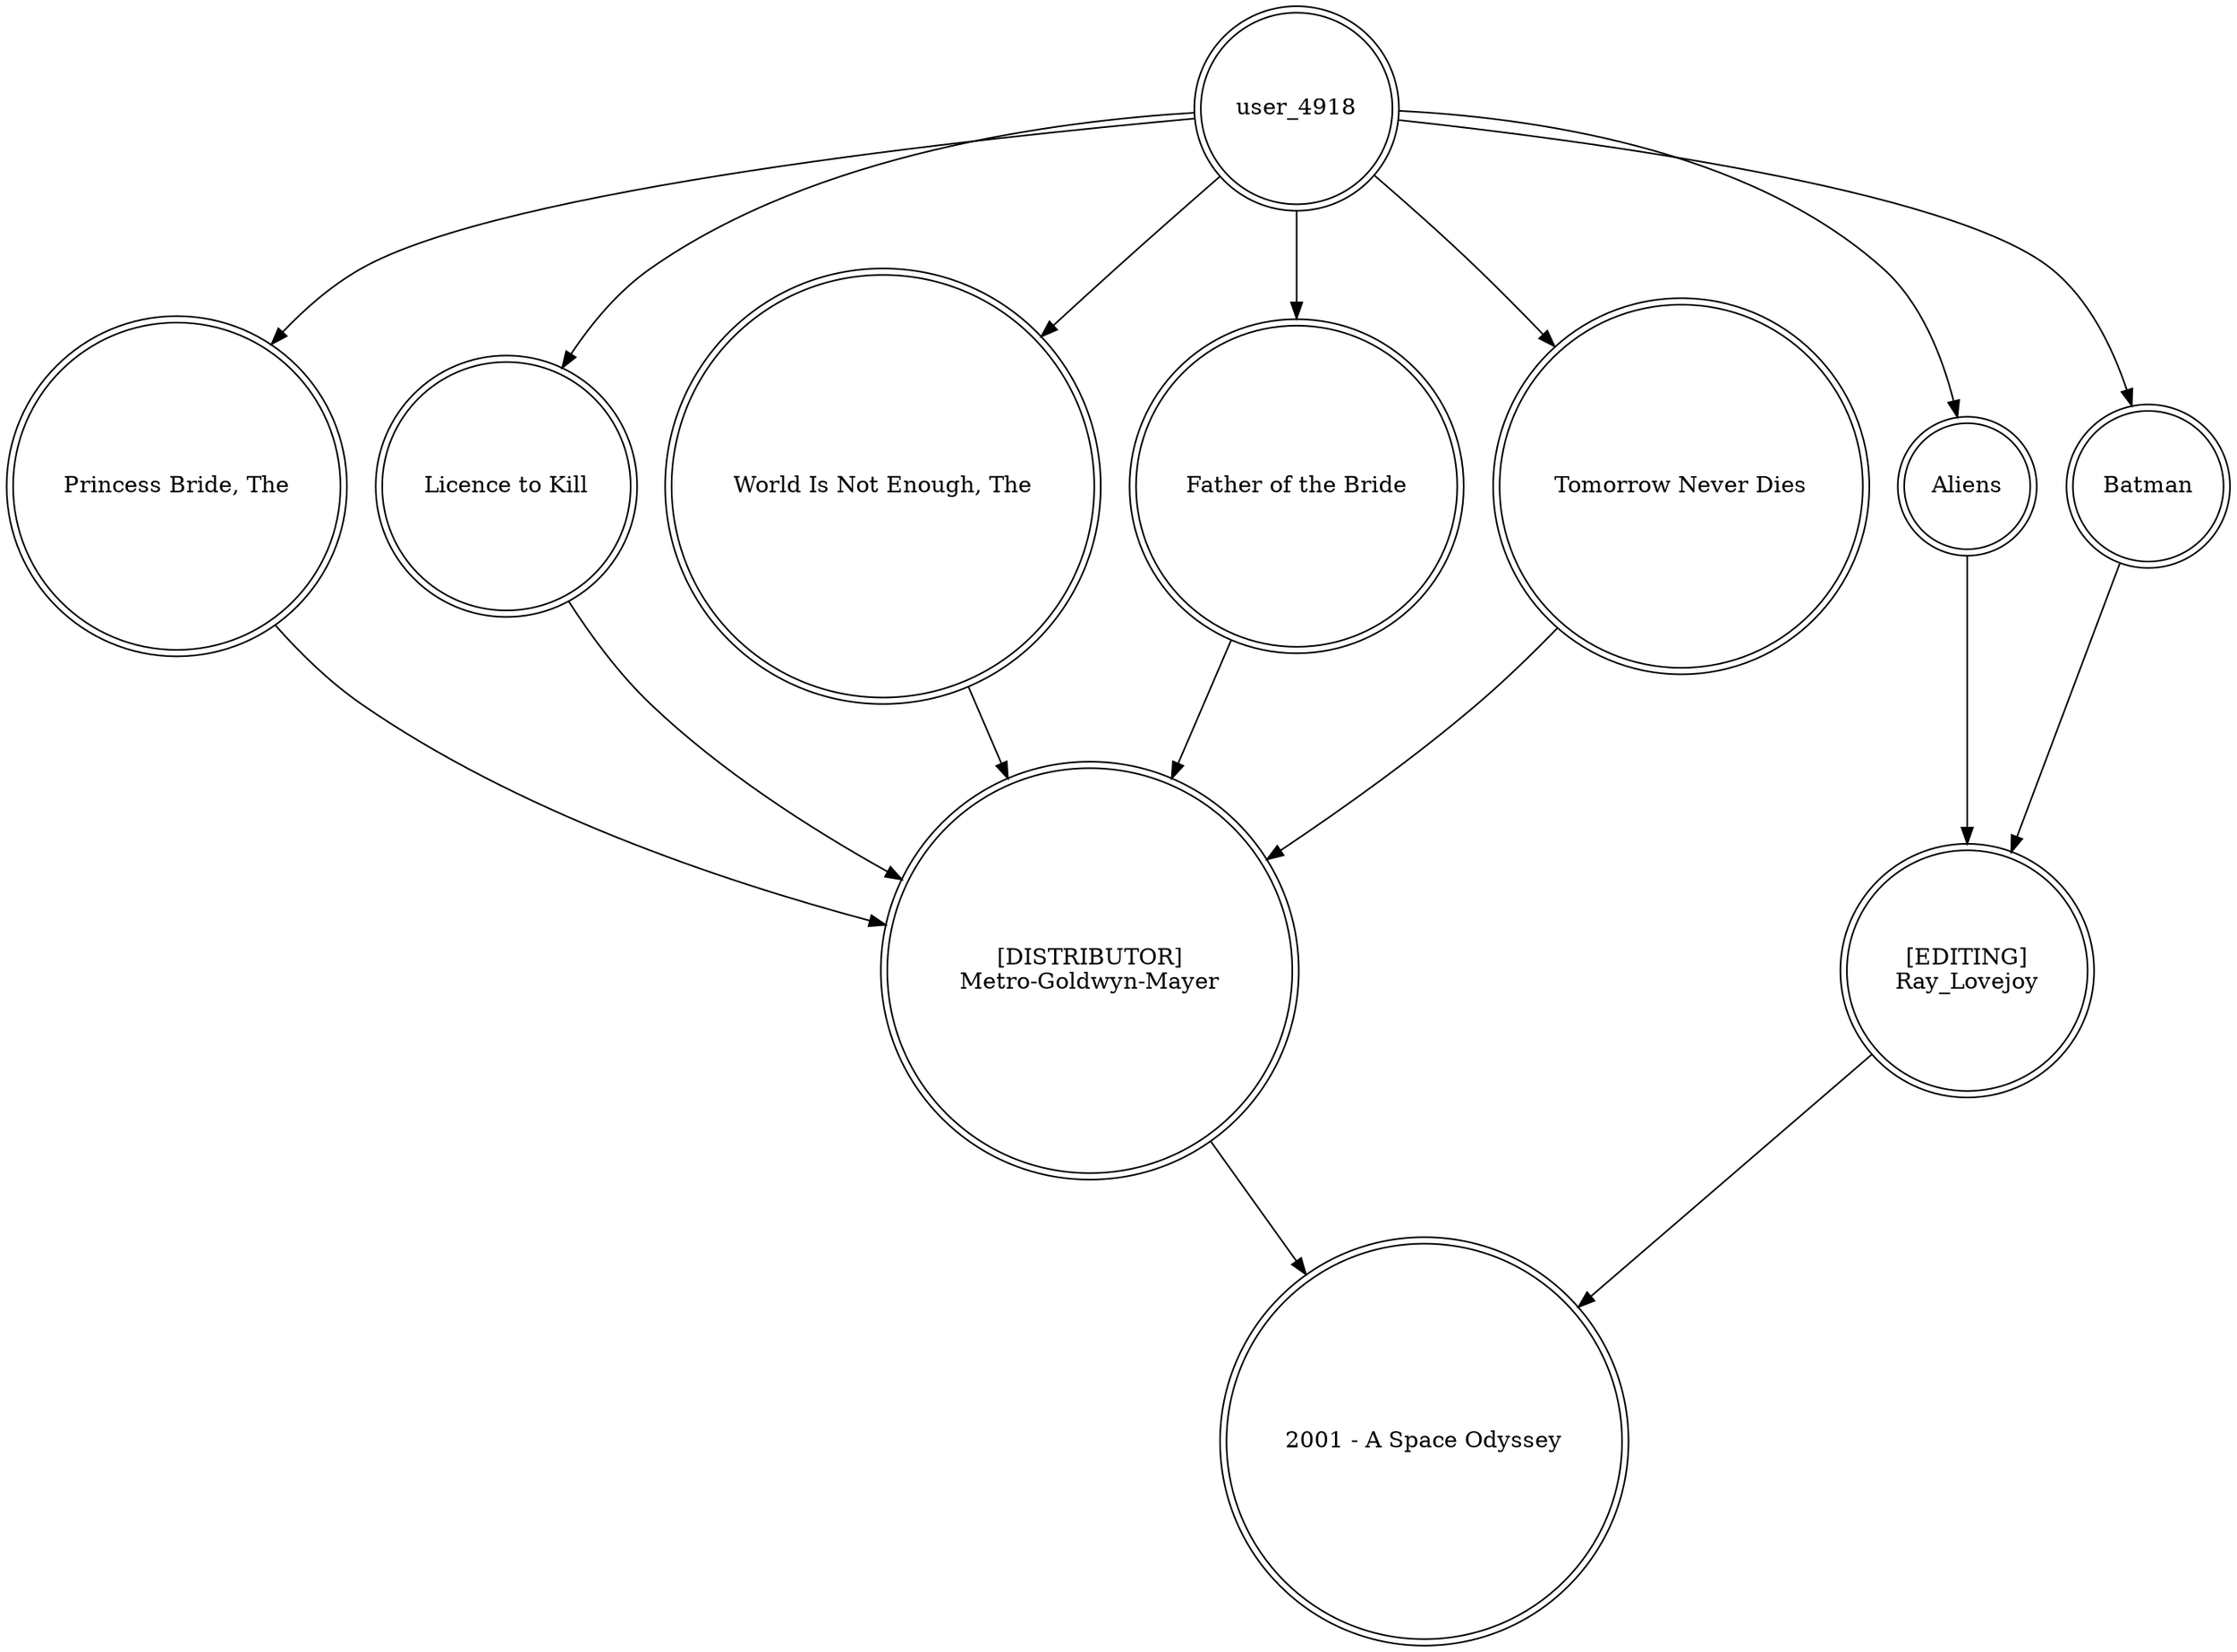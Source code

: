 digraph finite_state_machine {
	node [shape=doublecircle]
	"Princess Bride, The" -> "[DISTRIBUTOR]
Metro-Goldwyn-Mayer"
	user_4918 -> Aliens
	"Licence to Kill" -> "[DISTRIBUTOR]
Metro-Goldwyn-Mayer"
	user_4918 -> "World Is Not Enough, The"
	"Father of the Bride" -> "[DISTRIBUTOR]
Metro-Goldwyn-Mayer"
	"[DISTRIBUTOR]
Metro-Goldwyn-Mayer" -> "2001 - A Space Odyssey"
	"World Is Not Enough, The" -> "[DISTRIBUTOR]
Metro-Goldwyn-Mayer"
	"[EDITING]
Ray_Lovejoy" -> "2001 - A Space Odyssey"
	user_4918 -> "Licence to Kill"
	Aliens -> "[EDITING]
Ray_Lovejoy"
	user_4918 -> Batman
	user_4918 -> "Princess Bride, The"
	Batman -> "[EDITING]
Ray_Lovejoy"
	user_4918 -> "Tomorrow Never Dies"
	user_4918 -> "Father of the Bride"
	"Tomorrow Never Dies" -> "[DISTRIBUTOR]
Metro-Goldwyn-Mayer"
}
